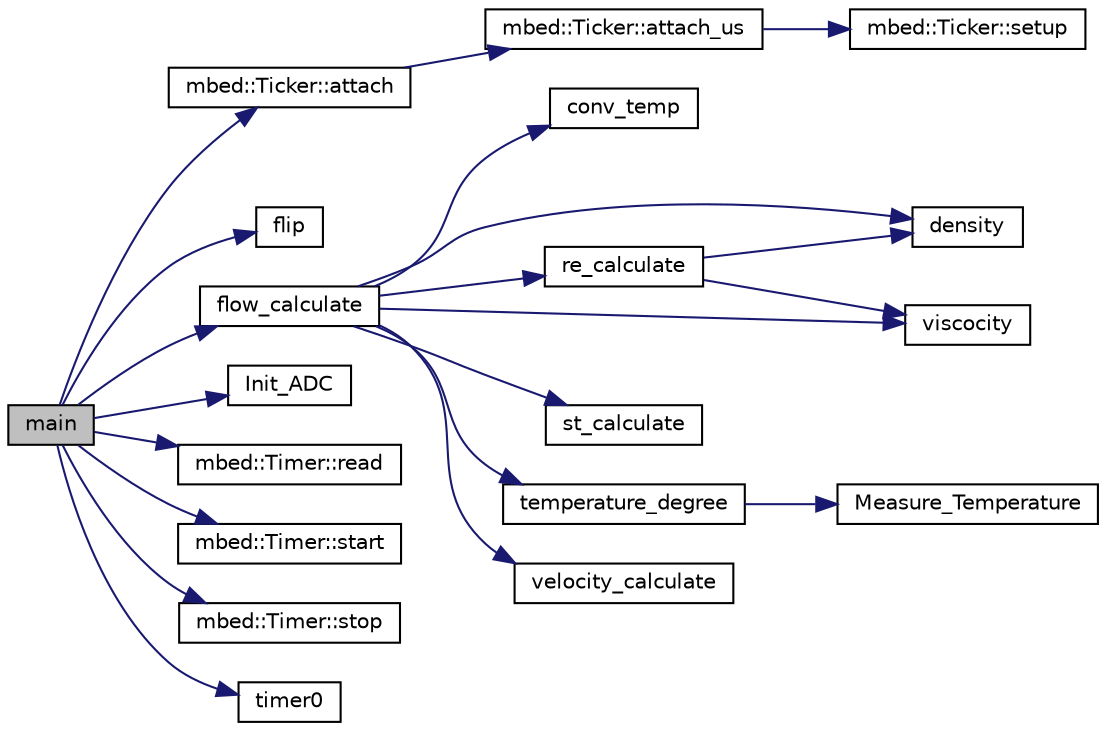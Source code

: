digraph "main"
{
 // LATEX_PDF_SIZE
  edge [fontname="Helvetica",fontsize="10",labelfontname="Helvetica",labelfontsize="10"];
  node [fontname="Helvetica",fontsize="10",shape=record];
  rankdir="LR";
  Node1 [label="main",height=0.2,width=0.4,color="black", fillcolor="grey75", style="filled", fontcolor="black",tooltip=" "];
  Node1 -> Node2 [color="midnightblue",fontsize="10",style="solid",fontname="Helvetica"];
  Node2 [label="mbed::Ticker::attach",height=0.2,width=0.4,color="black", fillcolor="white", style="filled",URL="$group__drivers.html#ga9bd57da154ea4898f7b5ae0cb992d8db",tooltip=" "];
  Node2 -> Node3 [color="midnightblue",fontsize="10",style="solid",fontname="Helvetica"];
  Node3 [label="mbed::Ticker::attach_us",height=0.2,width=0.4,color="black", fillcolor="white", style="filled",URL="$group__drivers.html#gacbd4450a13e66544241d5e68ffb74b2c",tooltip=" "];
  Node3 -> Node4 [color="midnightblue",fontsize="10",style="solid",fontname="Helvetica"];
  Node4 [label="mbed::Ticker::setup",height=0.2,width=0.4,color="black", fillcolor="white", style="filled",URL="$group__drivers.html#ga19b14dd2a3a5868ccc809561ab49599d",tooltip=" "];
  Node1 -> Node5 [color="midnightblue",fontsize="10",style="solid",fontname="Helvetica"];
  Node5 [label="flip",height=0.2,width=0.4,color="black", fillcolor="white", style="filled",URL="$main_8cpp.html#a126cb0362ae2e7935520fb27343bad31",tooltip=" "];
  Node1 -> Node6 [color="midnightblue",fontsize="10",style="solid",fontname="Helvetica"];
  Node6 [label="flow_calculate",height=0.2,width=0.4,color="black", fillcolor="white", style="filled",URL="$main_8cpp.html#afc05ff2224d6bae93226d648b7613b07",tooltip=" "];
  Node6 -> Node7 [color="midnightblue",fontsize="10",style="solid",fontname="Helvetica"];
  Node7 [label="conv_temp",height=0.2,width=0.4,color="black", fillcolor="white", style="filled",URL="$main_8cpp.html#af9ba4ec54d927c58a05496794e396322",tooltip=" "];
  Node6 -> Node8 [color="midnightblue",fontsize="10",style="solid",fontname="Helvetica"];
  Node8 [label="density",height=0.2,width=0.4,color="black", fillcolor="white", style="filled",URL="$main_8cpp.html#adf867388871dbfc7ab0e276bc8bbd021",tooltip=" "];
  Node6 -> Node9 [color="midnightblue",fontsize="10",style="solid",fontname="Helvetica"];
  Node9 [label="re_calculate",height=0.2,width=0.4,color="black", fillcolor="white", style="filled",URL="$main_8cpp.html#af85f6e8e093be45ee8fc408304e17f47",tooltip=" "];
  Node9 -> Node8 [color="midnightblue",fontsize="10",style="solid",fontname="Helvetica"];
  Node9 -> Node10 [color="midnightblue",fontsize="10",style="solid",fontname="Helvetica"];
  Node10 [label="viscocity",height=0.2,width=0.4,color="black", fillcolor="white", style="filled",URL="$main_8cpp.html#a565f881aa426f182314df466d705e93f",tooltip=" "];
  Node6 -> Node11 [color="midnightblue",fontsize="10",style="solid",fontname="Helvetica"];
  Node11 [label="st_calculate",height=0.2,width=0.4,color="black", fillcolor="white", style="filled",URL="$main_8cpp.html#a89ca61b8e2fa8e65991b80a18f457493",tooltip=" "];
  Node6 -> Node12 [color="midnightblue",fontsize="10",style="solid",fontname="Helvetica"];
  Node12 [label="temperature_degree",height=0.2,width=0.4,color="black", fillcolor="white", style="filled",URL="$main_8cpp.html#ac9146daa7e1247f176340b49f295f8a5",tooltip=" "];
  Node12 -> Node13 [color="midnightblue",fontsize="10",style="solid",fontname="Helvetica"];
  Node13 [label="Measure_Temperature",height=0.2,width=0.4,color="black", fillcolor="white", style="filled",URL="$main_8cpp.html#a33ee2873e0b14ce808d4e45b3338cce7",tooltip=" "];
  Node6 -> Node14 [color="midnightblue",fontsize="10",style="solid",fontname="Helvetica"];
  Node14 [label="velocity_calculate",height=0.2,width=0.4,color="black", fillcolor="white", style="filled",URL="$main_8cpp.html#af53b76d132c7fa87a3a9a840d371bb0d",tooltip=" "];
  Node6 -> Node10 [color="midnightblue",fontsize="10",style="solid",fontname="Helvetica"];
  Node1 -> Node15 [color="midnightblue",fontsize="10",style="solid",fontname="Helvetica"];
  Node15 [label="Init_ADC",height=0.2,width=0.4,color="black", fillcolor="white", style="filled",URL="$main_8cpp.html#ab6ee42a71ed338663796a82b6fa927cf",tooltip=" "];
  Node1 -> Node16 [color="midnightblue",fontsize="10",style="solid",fontname="Helvetica"];
  Node16 [label="mbed::Timer::read",height=0.2,width=0.4,color="black", fillcolor="white", style="filled",URL="$group__drivers.html#ga868d9d1513fbaf34c4d5d15a7fa4baa8",tooltip=" "];
  Node1 -> Node17 [color="midnightblue",fontsize="10",style="solid",fontname="Helvetica"];
  Node17 [label="mbed::Timer::start",height=0.2,width=0.4,color="black", fillcolor="white", style="filled",URL="$group__drivers.html#ga60de64d75454385b23995437f1d72669",tooltip=" "];
  Node1 -> Node18 [color="midnightblue",fontsize="10",style="solid",fontname="Helvetica"];
  Node18 [label="mbed::Timer::stop",height=0.2,width=0.4,color="black", fillcolor="white", style="filled",URL="$group__drivers.html#ga8c528baf37154d347366083f0f816846",tooltip=" "];
  Node1 -> Node19 [color="midnightblue",fontsize="10",style="solid",fontname="Helvetica"];
  Node19 [label="timer0",height=0.2,width=0.4,color="black", fillcolor="white", style="filled",URL="$timer0_8cpp.html#a2143aff1e880c3dc51e02ba9120825ea",tooltip=" "];
}
